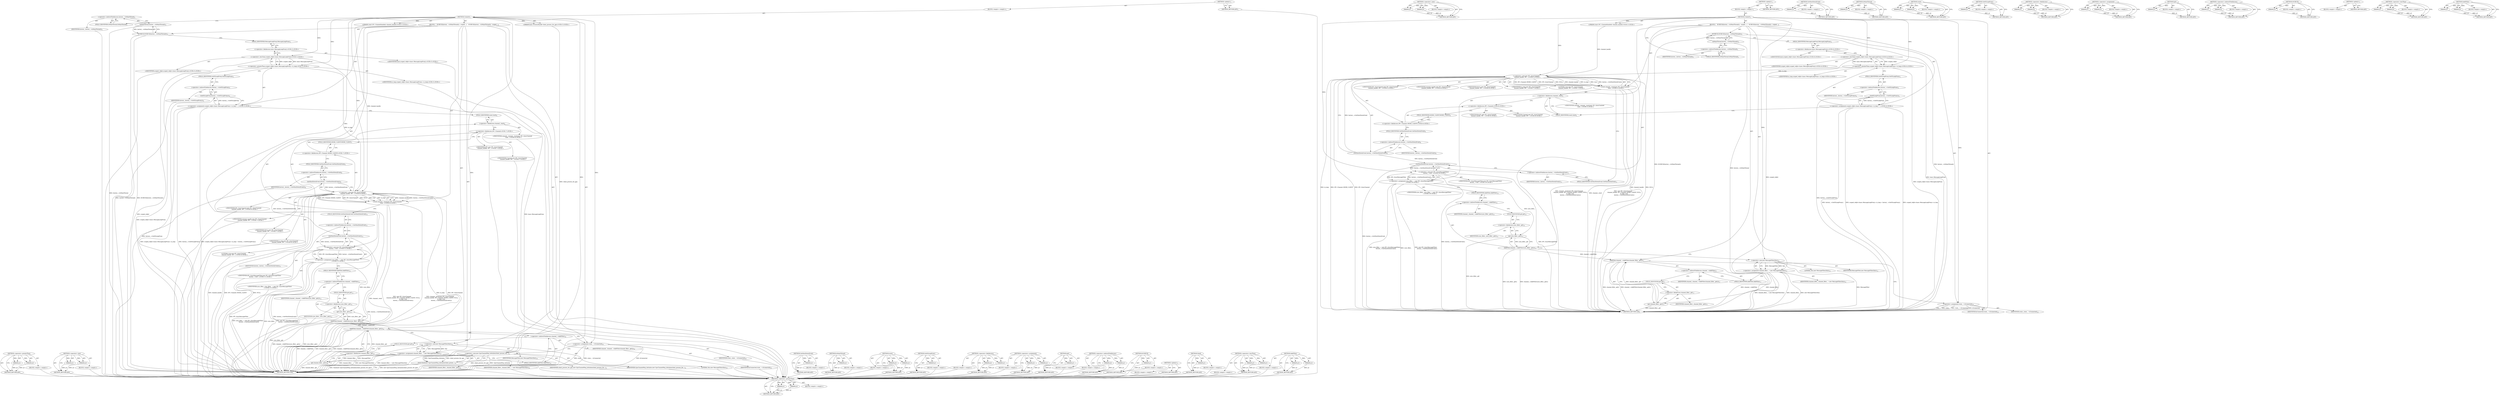 digraph "AddFilter" {
vulnerable_133 [label=<(METHOD,&lt;operator&gt;.greaterThan)>];
vulnerable_134 [label=<(PARAM,p1)>];
vulnerable_135 [label=<(PARAM,p2)>];
vulnerable_136 [label=<(BLOCK,&lt;empty&gt;,&lt;empty&gt;)>];
vulnerable_137 [label=<(METHOD_RETURN,ANY)>];
vulnerable_157 [label=<(METHOD,&lt;operator&gt;.new)>];
vulnerable_158 [label=<(PARAM,p1)>];
vulnerable_159 [label=<(PARAM,p2)>];
vulnerable_160 [label=<(BLOCK,&lt;empty&gt;,&lt;empty&gt;)>];
vulnerable_161 [label=<(METHOD_RETURN,ANY)>];
vulnerable_6 [label=<(METHOD,&lt;global&gt;)<SUB>1</SUB>>];
vulnerable_7 [label=<(BLOCK,&lt;empty&gt;,&lt;empty&gt;)<SUB>1</SUB>>];
vulnerable_8 [label=<(METHOD,Connect)<SUB>1</SUB>>];
vulnerable_9 [label="<(PARAM,const IPC::ChannelHandle&amp; channel_handle)<SUB>2</SUB>>"];
vulnerable_10 [label="<(PARAM,base::ProcessHandle client_process_for_gpu)<SUB>3</SUB>>"];
vulnerable_11 [label=<(BLOCK,{
   DCHECK(factory_-&gt;IsMainThread());
  scoped...,{
   DCHECK(factory_-&gt;IsMainThread());
  scoped...)<SUB>3</SUB>>];
vulnerable_12 [label=<(DCHECK,DCHECK(factory_-&gt;IsMainThread()))<SUB>4</SUB>>];
vulnerable_13 [label=<(IsMainThread,factory_-&gt;IsMainThread())<SUB>4</SUB>>];
vulnerable_14 [label=<(&lt;operator&gt;.indirectFieldAccess,factory_-&gt;IsMainThread)<SUB>4</SUB>>];
vulnerable_15 [label=<(IDENTIFIER,factory_,factory_-&gt;IsMainThread())<SUB>4</SUB>>];
vulnerable_16 [label=<(FIELD_IDENTIFIER,IsMainThread,IsMainThread)<SUB>4</SUB>>];
vulnerable_17 [label="<(&lt;operator&gt;.assignment,scoped_refptr&lt;base::MessageLoopProxy&gt; io_loop =...)<SUB>5</SUB>>"];
vulnerable_18 [label="<(&lt;operator&gt;.greaterThan,scoped_refptr&lt;base::MessageLoopProxy&gt; io_loop)<SUB>5</SUB>>"];
vulnerable_19 [label="<(&lt;operator&gt;.lessThan,scoped_refptr&lt;base::MessageLoopProxy)<SUB>5</SUB>>"];
vulnerable_20 [label="<(IDENTIFIER,scoped_refptr,scoped_refptr&lt;base::MessageLoopProxy)<SUB>5</SUB>>"];
vulnerable_21 [label="<(&lt;operator&gt;.fieldAccess,base::MessageLoopProxy)<SUB>5</SUB>>"];
vulnerable_22 [label="<(IDENTIFIER,base,scoped_refptr&lt;base::MessageLoopProxy)<SUB>5</SUB>>"];
vulnerable_23 [label=<(FIELD_IDENTIFIER,MessageLoopProxy,MessageLoopProxy)<SUB>5</SUB>>];
vulnerable_24 [label="<(IDENTIFIER,io_loop,scoped_refptr&lt;base::MessageLoopProxy&gt; io_loop)<SUB>5</SUB>>"];
vulnerable_25 [label=<(GetIOLoopProxy,factory_-&gt;GetIOLoopProxy())<SUB>5</SUB>>];
vulnerable_26 [label=<(&lt;operator&gt;.indirectFieldAccess,factory_-&gt;GetIOLoopProxy)<SUB>5</SUB>>];
vulnerable_27 [label=<(IDENTIFIER,factory_,factory_-&gt;GetIOLoopProxy())<SUB>5</SUB>>];
vulnerable_28 [label=<(FIELD_IDENTIFIER,GetIOLoopProxy,GetIOLoopProxy)<SUB>5</SUB>>];
vulnerable_29 [label="<(reset,channel_.reset(new IPC::SyncChannel(
      chan...)<SUB>6</SUB>>"];
vulnerable_30 [label=<(&lt;operator&gt;.fieldAccess,channel_.reset)<SUB>6</SUB>>];
vulnerable_31 [label="<(IDENTIFIER,channel_,channel_.reset(new IPC::SyncChannel(
      chan...)<SUB>6</SUB>>"];
vulnerable_32 [label=<(FIELD_IDENTIFIER,reset,reset)<SUB>6</SUB>>];
vulnerable_33 [label="<(&lt;operator&gt;.new,new IPC::SyncChannel(
      channel_handle, IPC...)<SUB>6</SUB>>"];
vulnerable_34 [label="<(IDENTIFIER,IPC::SyncChannel,new IPC::SyncChannel(
      channel_handle, IPC...)<SUB>6</SUB>>"];
vulnerable_35 [label="<(IDENTIFIER,channel_handle,new IPC::SyncChannel(
      channel_handle, IPC...)<SUB>7</SUB>>"];
vulnerable_36 [label="<(&lt;operator&gt;.fieldAccess,IPC::Channel::MODE_CLIENT)<SUB>7</SUB>>"];
vulnerable_37 [label="<(&lt;operator&gt;.fieldAccess,IPC::Channel)<SUB>7</SUB>>"];
vulnerable_38 [label="<(IDENTIFIER,IPC,new IPC::SyncChannel(
      channel_handle, IPC...)<SUB>7</SUB>>"];
vulnerable_39 [label="<(IDENTIFIER,Channel,new IPC::SyncChannel(
      channel_handle, IPC...)<SUB>7</SUB>>"];
vulnerable_40 [label=<(FIELD_IDENTIFIER,MODE_CLIENT,MODE_CLIENT)<SUB>7</SUB>>];
vulnerable_41 [label="<(IDENTIFIER,NULL,new IPC::SyncChannel(
      channel_handle, IPC...)<SUB>7</SUB>>"];
vulnerable_42 [label="<(IDENTIFIER,io_loop,new IPC::SyncChannel(
      channel_handle, IPC...)<SUB>8</SUB>>"];
vulnerable_43 [label="<(LITERAL,true,new IPC::SyncChannel(
      channel_handle, IPC...)<SUB>8</SUB>>"];
vulnerable_44 [label=<(GetShutDownEvent,factory_-&gt;GetShutDownEvent())<SUB>9</SUB>>];
vulnerable_45 [label=<(&lt;operator&gt;.indirectFieldAccess,factory_-&gt;GetShutDownEvent)<SUB>9</SUB>>];
vulnerable_46 [label=<(IDENTIFIER,factory_,factory_-&gt;GetShutDownEvent())<SUB>9</SUB>>];
vulnerable_47 [label=<(FIELD_IDENTIFIER,GetShutDownEvent,GetShutDownEvent)<SUB>9</SUB>>];
vulnerable_48 [label="<(&lt;operator&gt;.assignment,sync_filter_ = new IPC::SyncMessageFilter(
    ...)<SUB>11</SUB>>"];
vulnerable_49 [label="<(IDENTIFIER,sync_filter_,sync_filter_ = new IPC::SyncMessageFilter(
    ...)<SUB>11</SUB>>"];
vulnerable_50 [label="<(&lt;operator&gt;.new,new IPC::SyncMessageFilter(
      factory_-&gt;Get...)<SUB>11</SUB>>"];
vulnerable_51 [label="<(IDENTIFIER,IPC::SyncMessageFilter,new IPC::SyncMessageFilter(
      factory_-&gt;Get...)<SUB>11</SUB>>"];
vulnerable_52 [label=<(GetShutDownEvent,factory_-&gt;GetShutDownEvent())<SUB>12</SUB>>];
vulnerable_53 [label=<(&lt;operator&gt;.indirectFieldAccess,factory_-&gt;GetShutDownEvent)<SUB>12</SUB>>];
vulnerable_54 [label=<(IDENTIFIER,factory_,factory_-&gt;GetShutDownEvent())<SUB>12</SUB>>];
vulnerable_55 [label=<(FIELD_IDENTIFIER,GetShutDownEvent,GetShutDownEvent)<SUB>12</SUB>>];
vulnerable_56 [label=<(AddFilter,channel_-&gt;AddFilter(sync_filter_.get()))<SUB>14</SUB>>];
vulnerable_57 [label=<(&lt;operator&gt;.indirectFieldAccess,channel_-&gt;AddFilter)<SUB>14</SUB>>];
vulnerable_58 [label=<(IDENTIFIER,channel_,channel_-&gt;AddFilter(sync_filter_.get()))<SUB>14</SUB>>];
vulnerable_59 [label=<(FIELD_IDENTIFIER,AddFilter,AddFilter)<SUB>14</SUB>>];
vulnerable_60 [label=<(get,sync_filter_.get())<SUB>14</SUB>>];
vulnerable_61 [label=<(&lt;operator&gt;.fieldAccess,sync_filter_.get)<SUB>14</SUB>>];
vulnerable_62 [label=<(IDENTIFIER,sync_filter_,sync_filter_.get())<SUB>14</SUB>>];
vulnerable_63 [label=<(FIELD_IDENTIFIER,get,get)<SUB>14</SUB>>];
vulnerable_64 [label=<(&lt;operator&gt;.assignment,channel_filter_ = new MessageFilter(this))<SUB>16</SUB>>];
vulnerable_65 [label=<(IDENTIFIER,channel_filter_,channel_filter_ = new MessageFilter(this))<SUB>16</SUB>>];
vulnerable_66 [label=<(&lt;operator&gt;.new,new MessageFilter(this))<SUB>16</SUB>>];
vulnerable_67 [label=<(IDENTIFIER,MessageFilter,new MessageFilter(this))<SUB>16</SUB>>];
vulnerable_68 [label=<(LITERAL,this,new MessageFilter(this))<SUB>16</SUB>>];
vulnerable_69 [label=<(AddFilter,channel_-&gt;AddFilter(channel_filter_.get()))<SUB>18</SUB>>];
vulnerable_70 [label=<(&lt;operator&gt;.indirectFieldAccess,channel_-&gt;AddFilter)<SUB>18</SUB>>];
vulnerable_71 [label=<(IDENTIFIER,channel_,channel_-&gt;AddFilter(channel_filter_.get()))<SUB>18</SUB>>];
vulnerable_72 [label=<(FIELD_IDENTIFIER,AddFilter,AddFilter)<SUB>18</SUB>>];
vulnerable_73 [label=<(get,channel_filter_.get())<SUB>18</SUB>>];
vulnerable_74 [label=<(&lt;operator&gt;.fieldAccess,channel_filter_.get)<SUB>18</SUB>>];
vulnerable_75 [label=<(IDENTIFIER,channel_filter_,channel_filter_.get())<SUB>18</SUB>>];
vulnerable_76 [label=<(FIELD_IDENTIFIER,get,get)<SUB>18</SUB>>];
vulnerable_77 [label=<(&lt;operator&gt;.assignment,state_ = kConnected)<SUB>20</SUB>>];
vulnerable_78 [label=<(IDENTIFIER,state_,state_ = kConnected)<SUB>20</SUB>>];
vulnerable_79 [label=<(IDENTIFIER,kConnected,state_ = kConnected)<SUB>20</SUB>>];
vulnerable_80 [label=<(Send,Send(new GpuChannelMsg_Initialize(client_proces...)<SUB>21</SUB>>];
vulnerable_81 [label=<(&lt;operator&gt;.new,new GpuChannelMsg_Initialize(client_process_for...)<SUB>21</SUB>>];
vulnerable_82 [label=<(IDENTIFIER,GpuChannelMsg_Initialize,new GpuChannelMsg_Initialize(client_process_for...)<SUB>21</SUB>>];
vulnerable_83 [label=<(IDENTIFIER,client_process_for_gpu,new GpuChannelMsg_Initialize(client_process_for...)<SUB>21</SUB>>];
vulnerable_84 [label=<(METHOD_RETURN,void)<SUB>1</SUB>>];
vulnerable_86 [label=<(METHOD_RETURN,ANY)<SUB>1</SUB>>];
vulnerable_162 [label=<(METHOD,GetShutDownEvent)>];
vulnerable_163 [label=<(PARAM,p1)>];
vulnerable_164 [label=<(BLOCK,&lt;empty&gt;,&lt;empty&gt;)>];
vulnerable_165 [label=<(METHOD_RETURN,ANY)>];
vulnerable_119 [label=<(METHOD,IsMainThread)>];
vulnerable_120 [label=<(PARAM,p1)>];
vulnerable_121 [label=<(BLOCK,&lt;empty&gt;,&lt;empty&gt;)>];
vulnerable_122 [label=<(METHOD_RETURN,ANY)>];
vulnerable_152 [label=<(METHOD,reset)>];
vulnerable_153 [label=<(PARAM,p1)>];
vulnerable_154 [label=<(PARAM,p2)>];
vulnerable_155 [label=<(BLOCK,&lt;empty&gt;,&lt;empty&gt;)>];
vulnerable_156 [label=<(METHOD_RETURN,ANY)>];
vulnerable_148 [label=<(METHOD,GetIOLoopProxy)>];
vulnerable_149 [label=<(PARAM,p1)>];
vulnerable_150 [label=<(BLOCK,&lt;empty&gt;,&lt;empty&gt;)>];
vulnerable_151 [label=<(METHOD_RETURN,ANY)>];
vulnerable_143 [label=<(METHOD,&lt;operator&gt;.fieldAccess)>];
vulnerable_144 [label=<(PARAM,p1)>];
vulnerable_145 [label=<(PARAM,p2)>];
vulnerable_146 [label=<(BLOCK,&lt;empty&gt;,&lt;empty&gt;)>];
vulnerable_147 [label=<(METHOD_RETURN,ANY)>];
vulnerable_128 [label=<(METHOD,&lt;operator&gt;.assignment)>];
vulnerable_129 [label=<(PARAM,p1)>];
vulnerable_130 [label=<(PARAM,p2)>];
vulnerable_131 [label=<(BLOCK,&lt;empty&gt;,&lt;empty&gt;)>];
vulnerable_132 [label=<(METHOD_RETURN,ANY)>];
vulnerable_171 [label=<(METHOD,get)>];
vulnerable_172 [label=<(PARAM,p1)>];
vulnerable_173 [label=<(BLOCK,&lt;empty&gt;,&lt;empty&gt;)>];
vulnerable_174 [label=<(METHOD_RETURN,ANY)>];
vulnerable_123 [label=<(METHOD,&lt;operator&gt;.indirectFieldAccess)>];
vulnerable_124 [label=<(PARAM,p1)>];
vulnerable_125 [label=<(PARAM,p2)>];
vulnerable_126 [label=<(BLOCK,&lt;empty&gt;,&lt;empty&gt;)>];
vulnerable_127 [label=<(METHOD_RETURN,ANY)>];
vulnerable_115 [label=<(METHOD,DCHECK)>];
vulnerable_116 [label=<(PARAM,p1)>];
vulnerable_117 [label=<(BLOCK,&lt;empty&gt;,&lt;empty&gt;)>];
vulnerable_118 [label=<(METHOD_RETURN,ANY)>];
vulnerable_109 [label=<(METHOD,&lt;global&gt;)<SUB>1</SUB>>];
vulnerable_110 [label=<(BLOCK,&lt;empty&gt;,&lt;empty&gt;)>];
vulnerable_111 [label=<(METHOD_RETURN,ANY)>];
vulnerable_175 [label=<(METHOD,Send)>];
vulnerable_176 [label=<(PARAM,p1)>];
vulnerable_177 [label=<(BLOCK,&lt;empty&gt;,&lt;empty&gt;)>];
vulnerable_178 [label=<(METHOD_RETURN,ANY)>];
vulnerable_138 [label=<(METHOD,&lt;operator&gt;.lessThan)>];
vulnerable_139 [label=<(PARAM,p1)>];
vulnerable_140 [label=<(PARAM,p2)>];
vulnerable_141 [label=<(BLOCK,&lt;empty&gt;,&lt;empty&gt;)>];
vulnerable_142 [label=<(METHOD_RETURN,ANY)>];
vulnerable_166 [label=<(METHOD,AddFilter)>];
vulnerable_167 [label=<(PARAM,p1)>];
vulnerable_168 [label=<(PARAM,p2)>];
vulnerable_169 [label=<(BLOCK,&lt;empty&gt;,&lt;empty&gt;)>];
vulnerable_170 [label=<(METHOD_RETURN,ANY)>];
fixed_124 [label=<(METHOD,&lt;operator&gt;.greaterThan)>];
fixed_125 [label=<(PARAM,p1)>];
fixed_126 [label=<(PARAM,p2)>];
fixed_127 [label=<(BLOCK,&lt;empty&gt;,&lt;empty&gt;)>];
fixed_128 [label=<(METHOD_RETURN,ANY)>];
fixed_148 [label=<(METHOD,&lt;operator&gt;.new)>];
fixed_149 [label=<(PARAM,p1)>];
fixed_150 [label=<(PARAM,p2)>];
fixed_151 [label=<(BLOCK,&lt;empty&gt;,&lt;empty&gt;)>];
fixed_152 [label=<(METHOD_RETURN,ANY)>];
fixed_6 [label=<(METHOD,&lt;global&gt;)<SUB>1</SUB>>];
fixed_7 [label=<(BLOCK,&lt;empty&gt;,&lt;empty&gt;)<SUB>1</SUB>>];
fixed_8 [label=<(METHOD,Connect)<SUB>1</SUB>>];
fixed_9 [label="<(PARAM,const IPC::ChannelHandle&amp; channel_handle)<SUB>2</SUB>>"];
fixed_10 [label=<(BLOCK,{
   DCHECK(factory_-&gt;IsMainThread());
  scoped...,{
   DCHECK(factory_-&gt;IsMainThread());
  scoped...)<SUB>2</SUB>>];
fixed_11 [label=<(DCHECK,DCHECK(factory_-&gt;IsMainThread()))<SUB>3</SUB>>];
fixed_12 [label=<(IsMainThread,factory_-&gt;IsMainThread())<SUB>3</SUB>>];
fixed_13 [label=<(&lt;operator&gt;.indirectFieldAccess,factory_-&gt;IsMainThread)<SUB>3</SUB>>];
fixed_14 [label=<(IDENTIFIER,factory_,factory_-&gt;IsMainThread())<SUB>3</SUB>>];
fixed_15 [label=<(FIELD_IDENTIFIER,IsMainThread,IsMainThread)<SUB>3</SUB>>];
fixed_16 [label="<(&lt;operator&gt;.assignment,scoped_refptr&lt;base::MessageLoopProxy&gt; io_loop =...)<SUB>4</SUB>>"];
fixed_17 [label="<(&lt;operator&gt;.greaterThan,scoped_refptr&lt;base::MessageLoopProxy&gt; io_loop)<SUB>4</SUB>>"];
fixed_18 [label="<(&lt;operator&gt;.lessThan,scoped_refptr&lt;base::MessageLoopProxy)<SUB>4</SUB>>"];
fixed_19 [label="<(IDENTIFIER,scoped_refptr,scoped_refptr&lt;base::MessageLoopProxy)<SUB>4</SUB>>"];
fixed_20 [label="<(&lt;operator&gt;.fieldAccess,base::MessageLoopProxy)<SUB>4</SUB>>"];
fixed_21 [label="<(IDENTIFIER,base,scoped_refptr&lt;base::MessageLoopProxy)<SUB>4</SUB>>"];
fixed_22 [label=<(FIELD_IDENTIFIER,MessageLoopProxy,MessageLoopProxy)<SUB>4</SUB>>];
fixed_23 [label="<(IDENTIFIER,io_loop,scoped_refptr&lt;base::MessageLoopProxy&gt; io_loop)<SUB>4</SUB>>"];
fixed_24 [label=<(GetIOLoopProxy,factory_-&gt;GetIOLoopProxy())<SUB>4</SUB>>];
fixed_25 [label=<(&lt;operator&gt;.indirectFieldAccess,factory_-&gt;GetIOLoopProxy)<SUB>4</SUB>>];
fixed_26 [label=<(IDENTIFIER,factory_,factory_-&gt;GetIOLoopProxy())<SUB>4</SUB>>];
fixed_27 [label=<(FIELD_IDENTIFIER,GetIOLoopProxy,GetIOLoopProxy)<SUB>4</SUB>>];
fixed_28 [label="<(reset,channel_.reset(new IPC::SyncChannel(
      chan...)<SUB>5</SUB>>"];
fixed_29 [label=<(&lt;operator&gt;.fieldAccess,channel_.reset)<SUB>5</SUB>>];
fixed_30 [label="<(IDENTIFIER,channel_,channel_.reset(new IPC::SyncChannel(
      chan...)<SUB>5</SUB>>"];
fixed_31 [label=<(FIELD_IDENTIFIER,reset,reset)<SUB>5</SUB>>];
fixed_32 [label="<(&lt;operator&gt;.new,new IPC::SyncChannel(
      channel_handle, IPC...)<SUB>5</SUB>>"];
fixed_33 [label="<(IDENTIFIER,IPC::SyncChannel,new IPC::SyncChannel(
      channel_handle, IPC...)<SUB>5</SUB>>"];
fixed_34 [label="<(IDENTIFIER,channel_handle,new IPC::SyncChannel(
      channel_handle, IPC...)<SUB>6</SUB>>"];
fixed_35 [label="<(&lt;operator&gt;.fieldAccess,IPC::Channel::MODE_CLIENT)<SUB>6</SUB>>"];
fixed_36 [label="<(&lt;operator&gt;.fieldAccess,IPC::Channel)<SUB>6</SUB>>"];
fixed_37 [label="<(IDENTIFIER,IPC,new IPC::SyncChannel(
      channel_handle, IPC...)<SUB>6</SUB>>"];
fixed_38 [label="<(IDENTIFIER,Channel,new IPC::SyncChannel(
      channel_handle, IPC...)<SUB>6</SUB>>"];
fixed_39 [label=<(FIELD_IDENTIFIER,MODE_CLIENT,MODE_CLIENT)<SUB>6</SUB>>];
fixed_40 [label="<(IDENTIFIER,NULL,new IPC::SyncChannel(
      channel_handle, IPC...)<SUB>6</SUB>>"];
fixed_41 [label="<(IDENTIFIER,io_loop,new IPC::SyncChannel(
      channel_handle, IPC...)<SUB>7</SUB>>"];
fixed_42 [label="<(LITERAL,true,new IPC::SyncChannel(
      channel_handle, IPC...)<SUB>7</SUB>>"];
fixed_43 [label=<(GetShutDownEvent,factory_-&gt;GetShutDownEvent())<SUB>8</SUB>>];
fixed_44 [label=<(&lt;operator&gt;.indirectFieldAccess,factory_-&gt;GetShutDownEvent)<SUB>8</SUB>>];
fixed_45 [label=<(IDENTIFIER,factory_,factory_-&gt;GetShutDownEvent())<SUB>8</SUB>>];
fixed_46 [label=<(FIELD_IDENTIFIER,GetShutDownEvent,GetShutDownEvent)<SUB>8</SUB>>];
fixed_47 [label="<(&lt;operator&gt;.assignment,sync_filter_ = new IPC::SyncMessageFilter(
    ...)<SUB>10</SUB>>"];
fixed_48 [label="<(IDENTIFIER,sync_filter_,sync_filter_ = new IPC::SyncMessageFilter(
    ...)<SUB>10</SUB>>"];
fixed_49 [label="<(&lt;operator&gt;.new,new IPC::SyncMessageFilter(
      factory_-&gt;Get...)<SUB>10</SUB>>"];
fixed_50 [label="<(IDENTIFIER,IPC::SyncMessageFilter,new IPC::SyncMessageFilter(
      factory_-&gt;Get...)<SUB>10</SUB>>"];
fixed_51 [label=<(GetShutDownEvent,factory_-&gt;GetShutDownEvent())<SUB>11</SUB>>];
fixed_52 [label=<(&lt;operator&gt;.indirectFieldAccess,factory_-&gt;GetShutDownEvent)<SUB>11</SUB>>];
fixed_53 [label=<(IDENTIFIER,factory_,factory_-&gt;GetShutDownEvent())<SUB>11</SUB>>];
fixed_54 [label=<(FIELD_IDENTIFIER,GetShutDownEvent,GetShutDownEvent)<SUB>11</SUB>>];
fixed_55 [label=<(AddFilter,channel_-&gt;AddFilter(sync_filter_.get()))<SUB>13</SUB>>];
fixed_56 [label=<(&lt;operator&gt;.indirectFieldAccess,channel_-&gt;AddFilter)<SUB>13</SUB>>];
fixed_57 [label=<(IDENTIFIER,channel_,channel_-&gt;AddFilter(sync_filter_.get()))<SUB>13</SUB>>];
fixed_58 [label=<(FIELD_IDENTIFIER,AddFilter,AddFilter)<SUB>13</SUB>>];
fixed_59 [label=<(get,sync_filter_.get())<SUB>13</SUB>>];
fixed_60 [label=<(&lt;operator&gt;.fieldAccess,sync_filter_.get)<SUB>13</SUB>>];
fixed_61 [label=<(IDENTIFIER,sync_filter_,sync_filter_.get())<SUB>13</SUB>>];
fixed_62 [label=<(FIELD_IDENTIFIER,get,get)<SUB>13</SUB>>];
fixed_63 [label=<(&lt;operator&gt;.assignment,channel_filter_ = new MessageFilter(this))<SUB>15</SUB>>];
fixed_64 [label=<(IDENTIFIER,channel_filter_,channel_filter_ = new MessageFilter(this))<SUB>15</SUB>>];
fixed_65 [label=<(&lt;operator&gt;.new,new MessageFilter(this))<SUB>15</SUB>>];
fixed_66 [label=<(IDENTIFIER,MessageFilter,new MessageFilter(this))<SUB>15</SUB>>];
fixed_67 [label=<(LITERAL,this,new MessageFilter(this))<SUB>15</SUB>>];
fixed_68 [label=<(AddFilter,channel_-&gt;AddFilter(channel_filter_.get()))<SUB>17</SUB>>];
fixed_69 [label=<(&lt;operator&gt;.indirectFieldAccess,channel_-&gt;AddFilter)<SUB>17</SUB>>];
fixed_70 [label=<(IDENTIFIER,channel_,channel_-&gt;AddFilter(channel_filter_.get()))<SUB>17</SUB>>];
fixed_71 [label=<(FIELD_IDENTIFIER,AddFilter,AddFilter)<SUB>17</SUB>>];
fixed_72 [label=<(get,channel_filter_.get())<SUB>17</SUB>>];
fixed_73 [label=<(&lt;operator&gt;.fieldAccess,channel_filter_.get)<SUB>17</SUB>>];
fixed_74 [label=<(IDENTIFIER,channel_filter_,channel_filter_.get())<SUB>17</SUB>>];
fixed_75 [label=<(FIELD_IDENTIFIER,get,get)<SUB>17</SUB>>];
fixed_76 [label=<(&lt;operator&gt;.assignment,state_ = kConnected)<SUB>19</SUB>>];
fixed_77 [label=<(IDENTIFIER,state_,state_ = kConnected)<SUB>19</SUB>>];
fixed_78 [label=<(IDENTIFIER,kConnected,state_ = kConnected)<SUB>19</SUB>>];
fixed_79 [label=<(METHOD_RETURN,void)<SUB>1</SUB>>];
fixed_81 [label=<(METHOD_RETURN,ANY)<SUB>1</SUB>>];
fixed_153 [label=<(METHOD,GetShutDownEvent)>];
fixed_154 [label=<(PARAM,p1)>];
fixed_155 [label=<(BLOCK,&lt;empty&gt;,&lt;empty&gt;)>];
fixed_156 [label=<(METHOD_RETURN,ANY)>];
fixed_110 [label=<(METHOD,IsMainThread)>];
fixed_111 [label=<(PARAM,p1)>];
fixed_112 [label=<(BLOCK,&lt;empty&gt;,&lt;empty&gt;)>];
fixed_113 [label=<(METHOD_RETURN,ANY)>];
fixed_143 [label=<(METHOD,reset)>];
fixed_144 [label=<(PARAM,p1)>];
fixed_145 [label=<(PARAM,p2)>];
fixed_146 [label=<(BLOCK,&lt;empty&gt;,&lt;empty&gt;)>];
fixed_147 [label=<(METHOD_RETURN,ANY)>];
fixed_139 [label=<(METHOD,GetIOLoopProxy)>];
fixed_140 [label=<(PARAM,p1)>];
fixed_141 [label=<(BLOCK,&lt;empty&gt;,&lt;empty&gt;)>];
fixed_142 [label=<(METHOD_RETURN,ANY)>];
fixed_134 [label=<(METHOD,&lt;operator&gt;.fieldAccess)>];
fixed_135 [label=<(PARAM,p1)>];
fixed_136 [label=<(PARAM,p2)>];
fixed_137 [label=<(BLOCK,&lt;empty&gt;,&lt;empty&gt;)>];
fixed_138 [label=<(METHOD_RETURN,ANY)>];
fixed_119 [label=<(METHOD,&lt;operator&gt;.assignment)>];
fixed_120 [label=<(PARAM,p1)>];
fixed_121 [label=<(PARAM,p2)>];
fixed_122 [label=<(BLOCK,&lt;empty&gt;,&lt;empty&gt;)>];
fixed_123 [label=<(METHOD_RETURN,ANY)>];
fixed_162 [label=<(METHOD,get)>];
fixed_163 [label=<(PARAM,p1)>];
fixed_164 [label=<(BLOCK,&lt;empty&gt;,&lt;empty&gt;)>];
fixed_165 [label=<(METHOD_RETURN,ANY)>];
fixed_114 [label=<(METHOD,&lt;operator&gt;.indirectFieldAccess)>];
fixed_115 [label=<(PARAM,p1)>];
fixed_116 [label=<(PARAM,p2)>];
fixed_117 [label=<(BLOCK,&lt;empty&gt;,&lt;empty&gt;)>];
fixed_118 [label=<(METHOD_RETURN,ANY)>];
fixed_106 [label=<(METHOD,DCHECK)>];
fixed_107 [label=<(PARAM,p1)>];
fixed_108 [label=<(BLOCK,&lt;empty&gt;,&lt;empty&gt;)>];
fixed_109 [label=<(METHOD_RETURN,ANY)>];
fixed_100 [label=<(METHOD,&lt;global&gt;)<SUB>1</SUB>>];
fixed_101 [label=<(BLOCK,&lt;empty&gt;,&lt;empty&gt;)>];
fixed_102 [label=<(METHOD_RETURN,ANY)>];
fixed_129 [label=<(METHOD,&lt;operator&gt;.lessThan)>];
fixed_130 [label=<(PARAM,p1)>];
fixed_131 [label=<(PARAM,p2)>];
fixed_132 [label=<(BLOCK,&lt;empty&gt;,&lt;empty&gt;)>];
fixed_133 [label=<(METHOD_RETURN,ANY)>];
fixed_157 [label=<(METHOD,AddFilter)>];
fixed_158 [label=<(PARAM,p1)>];
fixed_159 [label=<(PARAM,p2)>];
fixed_160 [label=<(BLOCK,&lt;empty&gt;,&lt;empty&gt;)>];
fixed_161 [label=<(METHOD_RETURN,ANY)>];
vulnerable_133 -> vulnerable_134  [key=0, label="AST: "];
vulnerable_133 -> vulnerable_134  [key=1, label="DDG: "];
vulnerable_133 -> vulnerable_136  [key=0, label="AST: "];
vulnerable_133 -> vulnerable_135  [key=0, label="AST: "];
vulnerable_133 -> vulnerable_135  [key=1, label="DDG: "];
vulnerable_133 -> vulnerable_137  [key=0, label="AST: "];
vulnerable_133 -> vulnerable_137  [key=1, label="CFG: "];
vulnerable_134 -> vulnerable_137  [key=0, label="DDG: p1"];
vulnerable_135 -> vulnerable_137  [key=0, label="DDG: p2"];
vulnerable_136 -> fixed_124  [key=0];
vulnerable_137 -> fixed_124  [key=0];
vulnerable_157 -> vulnerable_158  [key=0, label="AST: "];
vulnerable_157 -> vulnerable_158  [key=1, label="DDG: "];
vulnerable_157 -> vulnerable_160  [key=0, label="AST: "];
vulnerable_157 -> vulnerable_159  [key=0, label="AST: "];
vulnerable_157 -> vulnerable_159  [key=1, label="DDG: "];
vulnerable_157 -> vulnerable_161  [key=0, label="AST: "];
vulnerable_157 -> vulnerable_161  [key=1, label="CFG: "];
vulnerable_158 -> vulnerable_161  [key=0, label="DDG: p1"];
vulnerable_159 -> vulnerable_161  [key=0, label="DDG: p2"];
vulnerable_160 -> fixed_124  [key=0];
vulnerable_161 -> fixed_124  [key=0];
vulnerable_6 -> vulnerable_7  [key=0, label="AST: "];
vulnerable_6 -> vulnerable_86  [key=0, label="AST: "];
vulnerable_6 -> vulnerable_86  [key=1, label="CFG: "];
vulnerable_7 -> vulnerable_8  [key=0, label="AST: "];
vulnerable_8 -> vulnerable_9  [key=0, label="AST: "];
vulnerable_8 -> vulnerable_9  [key=1, label="DDG: "];
vulnerable_8 -> vulnerable_10  [key=0, label="AST: "];
vulnerable_8 -> vulnerable_10  [key=1, label="DDG: "];
vulnerable_8 -> vulnerable_11  [key=0, label="AST: "];
vulnerable_8 -> vulnerable_84  [key=0, label="AST: "];
vulnerable_8 -> vulnerable_16  [key=0, label="CFG: "];
vulnerable_8 -> vulnerable_77  [key=0, label="DDG: "];
vulnerable_8 -> vulnerable_18  [key=0, label="DDG: "];
vulnerable_8 -> vulnerable_33  [key=0, label="DDG: "];
vulnerable_8 -> vulnerable_50  [key=0, label="DDG: "];
vulnerable_8 -> vulnerable_66  [key=0, label="DDG: "];
vulnerable_8 -> vulnerable_81  [key=0, label="DDG: "];
vulnerable_8 -> vulnerable_19  [key=0, label="DDG: "];
vulnerable_9 -> vulnerable_33  [key=0, label="DDG: channel_handle"];
vulnerable_10 -> vulnerable_81  [key=0, label="DDG: client_process_for_gpu"];
vulnerable_11 -> vulnerable_12  [key=0, label="AST: "];
vulnerable_11 -> vulnerable_17  [key=0, label="AST: "];
vulnerable_11 -> vulnerable_29  [key=0, label="AST: "];
vulnerable_11 -> vulnerable_48  [key=0, label="AST: "];
vulnerable_11 -> vulnerable_56  [key=0, label="AST: "];
vulnerable_11 -> vulnerable_64  [key=0, label="AST: "];
vulnerable_11 -> vulnerable_69  [key=0, label="AST: "];
vulnerable_11 -> vulnerable_77  [key=0, label="AST: "];
vulnerable_11 -> vulnerable_80  [key=0, label="AST: "];
vulnerable_12 -> vulnerable_13  [key=0, label="AST: "];
vulnerable_12 -> vulnerable_23  [key=0, label="CFG: "];
vulnerable_12 -> vulnerable_84  [key=0, label="DDG: factory_-&gt;IsMainThread()"];
vulnerable_12 -> vulnerable_84  [key=1, label="DDG: DCHECK(factory_-&gt;IsMainThread())"];
vulnerable_13 -> vulnerable_14  [key=0, label="AST: "];
vulnerable_13 -> vulnerable_12  [key=0, label="CFG: "];
vulnerable_13 -> vulnerable_12  [key=1, label="DDG: factory_-&gt;IsMainThread"];
vulnerable_13 -> vulnerable_84  [key=0, label="DDG: factory_-&gt;IsMainThread"];
vulnerable_14 -> vulnerable_15  [key=0, label="AST: "];
vulnerable_14 -> vulnerable_16  [key=0, label="AST: "];
vulnerable_14 -> vulnerable_13  [key=0, label="CFG: "];
vulnerable_15 -> fixed_124  [key=0];
vulnerable_16 -> vulnerable_14  [key=0, label="CFG: "];
vulnerable_17 -> vulnerable_18  [key=0, label="AST: "];
vulnerable_17 -> vulnerable_25  [key=0, label="AST: "];
vulnerable_17 -> vulnerable_32  [key=0, label="CFG: "];
vulnerable_17 -> vulnerable_84  [key=0, label="DDG: scoped_refptr&lt;base::MessageLoopProxy&gt; io_loop"];
vulnerable_17 -> vulnerable_84  [key=1, label="DDG: factory_-&gt;GetIOLoopProxy()"];
vulnerable_17 -> vulnerable_84  [key=2, label="DDG: scoped_refptr&lt;base::MessageLoopProxy&gt; io_loop = factory_-&gt;GetIOLoopProxy()"];
vulnerable_18 -> vulnerable_19  [key=0, label="AST: "];
vulnerable_18 -> vulnerable_24  [key=0, label="AST: "];
vulnerable_18 -> vulnerable_28  [key=0, label="CFG: "];
vulnerable_18 -> vulnerable_84  [key=0, label="DDG: scoped_refptr&lt;base::MessageLoopProxy"];
vulnerable_18 -> vulnerable_33  [key=0, label="DDG: io_loop"];
vulnerable_19 -> vulnerable_20  [key=0, label="AST: "];
vulnerable_19 -> vulnerable_21  [key=0, label="AST: "];
vulnerable_19 -> vulnerable_18  [key=0, label="CFG: "];
vulnerable_19 -> vulnerable_18  [key=1, label="DDG: scoped_refptr"];
vulnerable_19 -> vulnerable_18  [key=2, label="DDG: base::MessageLoopProxy"];
vulnerable_19 -> vulnerable_84  [key=0, label="DDG: base::MessageLoopProxy"];
vulnerable_19 -> vulnerable_84  [key=1, label="DDG: scoped_refptr"];
vulnerable_20 -> fixed_124  [key=0];
vulnerable_21 -> vulnerable_22  [key=0, label="AST: "];
vulnerable_21 -> vulnerable_23  [key=0, label="AST: "];
vulnerable_21 -> vulnerable_19  [key=0, label="CFG: "];
vulnerable_22 -> fixed_124  [key=0];
vulnerable_23 -> vulnerable_21  [key=0, label="CFG: "];
vulnerable_24 -> fixed_124  [key=0];
vulnerable_25 -> vulnerable_26  [key=0, label="AST: "];
vulnerable_25 -> vulnerable_17  [key=0, label="CFG: "];
vulnerable_25 -> vulnerable_17  [key=1, label="DDG: factory_-&gt;GetIOLoopProxy"];
vulnerable_25 -> vulnerable_84  [key=0, label="DDG: factory_-&gt;GetIOLoopProxy"];
vulnerable_26 -> vulnerable_27  [key=0, label="AST: "];
vulnerable_26 -> vulnerable_28  [key=0, label="AST: "];
vulnerable_26 -> vulnerable_25  [key=0, label="CFG: "];
vulnerable_27 -> fixed_124  [key=0];
vulnerable_28 -> vulnerable_26  [key=0, label="CFG: "];
vulnerable_29 -> vulnerable_30  [key=0, label="AST: "];
vulnerable_29 -> vulnerable_33  [key=0, label="AST: "];
vulnerable_29 -> vulnerable_55  [key=0, label="CFG: "];
vulnerable_29 -> vulnerable_84  [key=0, label="DDG: channel_.reset"];
vulnerable_29 -> vulnerable_84  [key=1, label="DDG: new IPC::SyncChannel(
      channel_handle, IPC::Channel::MODE_CLIENT, NULL,
      io_loop, true,
      factory_-&gt;GetShutDownEvent())"];
vulnerable_29 -> vulnerable_84  [key=2, label="DDG: channel_.reset(new IPC::SyncChannel(
      channel_handle, IPC::Channel::MODE_CLIENT, NULL,
      io_loop, true,
      factory_-&gt;GetShutDownEvent()))"];
vulnerable_30 -> vulnerable_31  [key=0, label="AST: "];
vulnerable_30 -> vulnerable_32  [key=0, label="AST: "];
vulnerable_30 -> vulnerable_37  [key=0, label="CFG: "];
vulnerable_31 -> fixed_124  [key=0];
vulnerable_32 -> vulnerable_30  [key=0, label="CFG: "];
vulnerable_33 -> vulnerable_34  [key=0, label="AST: "];
vulnerable_33 -> vulnerable_35  [key=0, label="AST: "];
vulnerable_33 -> vulnerable_36  [key=0, label="AST: "];
vulnerable_33 -> vulnerable_41  [key=0, label="AST: "];
vulnerable_33 -> vulnerable_42  [key=0, label="AST: "];
vulnerable_33 -> vulnerable_43  [key=0, label="AST: "];
vulnerable_33 -> vulnerable_44  [key=0, label="AST: "];
vulnerable_33 -> vulnerable_29  [key=0, label="CFG: "];
vulnerable_33 -> vulnerable_29  [key=1, label="DDG: channel_handle"];
vulnerable_33 -> vulnerable_29  [key=2, label="DDG: factory_-&gt;GetShutDownEvent()"];
vulnerable_33 -> vulnerable_29  [key=3, label="DDG: IPC::Channel::MODE_CLIENT"];
vulnerable_33 -> vulnerable_29  [key=4, label="DDG: IPC::SyncChannel"];
vulnerable_33 -> vulnerable_29  [key=5, label="DDG: NULL"];
vulnerable_33 -> vulnerable_29  [key=6, label="DDG: io_loop"];
vulnerable_33 -> vulnerable_29  [key=7, label="DDG: true"];
vulnerable_33 -> vulnerable_84  [key=0, label="DDG: channel_handle"];
vulnerable_33 -> vulnerable_84  [key=1, label="DDG: IPC::Channel::MODE_CLIENT"];
vulnerable_33 -> vulnerable_84  [key=2, label="DDG: NULL"];
vulnerable_33 -> vulnerable_84  [key=3, label="DDG: io_loop"];
vulnerable_33 -> vulnerable_84  [key=4, label="DDG: IPC::SyncChannel"];
vulnerable_34 -> fixed_124  [key=0];
vulnerable_35 -> fixed_124  [key=0];
vulnerable_36 -> vulnerable_37  [key=0, label="AST: "];
vulnerable_36 -> vulnerable_40  [key=0, label="AST: "];
vulnerable_36 -> vulnerable_47  [key=0, label="CFG: "];
vulnerable_37 -> vulnerable_38  [key=0, label="AST: "];
vulnerable_37 -> vulnerable_39  [key=0, label="AST: "];
vulnerable_37 -> vulnerable_40  [key=0, label="CFG: "];
vulnerable_38 -> fixed_124  [key=0];
vulnerable_39 -> fixed_124  [key=0];
vulnerable_40 -> vulnerable_36  [key=0, label="CFG: "];
vulnerable_41 -> fixed_124  [key=0];
vulnerable_42 -> fixed_124  [key=0];
vulnerable_43 -> fixed_124  [key=0];
vulnerable_44 -> vulnerable_45  [key=0, label="AST: "];
vulnerable_44 -> vulnerable_33  [key=0, label="CFG: "];
vulnerable_44 -> vulnerable_33  [key=1, label="DDG: factory_-&gt;GetShutDownEvent"];
vulnerable_44 -> vulnerable_52  [key=0, label="DDG: factory_-&gt;GetShutDownEvent"];
vulnerable_45 -> vulnerable_46  [key=0, label="AST: "];
vulnerable_45 -> vulnerable_47  [key=0, label="AST: "];
vulnerable_45 -> vulnerable_44  [key=0, label="CFG: "];
vulnerable_46 -> fixed_124  [key=0];
vulnerable_47 -> vulnerable_45  [key=0, label="CFG: "];
vulnerable_48 -> vulnerable_49  [key=0, label="AST: "];
vulnerable_48 -> vulnerable_50  [key=0, label="AST: "];
vulnerable_48 -> vulnerable_59  [key=0, label="CFG: "];
vulnerable_48 -> vulnerable_84  [key=0, label="DDG: sync_filter_"];
vulnerable_48 -> vulnerable_84  [key=1, label="DDG: new IPC::SyncMessageFilter(
      factory_-&gt;GetShutDownEvent())"];
vulnerable_48 -> vulnerable_84  [key=2, label="DDG: sync_filter_ = new IPC::SyncMessageFilter(
      factory_-&gt;GetShutDownEvent())"];
vulnerable_48 -> vulnerable_60  [key=0, label="DDG: sync_filter_"];
vulnerable_49 -> fixed_124  [key=0];
vulnerable_50 -> vulnerable_51  [key=0, label="AST: "];
vulnerable_50 -> vulnerable_52  [key=0, label="AST: "];
vulnerable_50 -> vulnerable_48  [key=0, label="CFG: "];
vulnerable_50 -> vulnerable_48  [key=1, label="DDG: IPC::SyncMessageFilter"];
vulnerable_50 -> vulnerable_48  [key=2, label="DDG: factory_-&gt;GetShutDownEvent()"];
vulnerable_50 -> vulnerable_84  [key=0, label="DDG: factory_-&gt;GetShutDownEvent()"];
vulnerable_50 -> vulnerable_84  [key=1, label="DDG: IPC::SyncMessageFilter"];
vulnerable_51 -> fixed_124  [key=0];
vulnerable_52 -> vulnerable_53  [key=0, label="AST: "];
vulnerable_52 -> vulnerable_50  [key=0, label="CFG: "];
vulnerable_52 -> vulnerable_50  [key=1, label="DDG: factory_-&gt;GetShutDownEvent"];
vulnerable_52 -> vulnerable_84  [key=0, label="DDG: factory_-&gt;GetShutDownEvent"];
vulnerable_53 -> vulnerable_54  [key=0, label="AST: "];
vulnerable_53 -> vulnerable_55  [key=0, label="AST: "];
vulnerable_53 -> vulnerable_52  [key=0, label="CFG: "];
vulnerable_54 -> fixed_124  [key=0];
vulnerable_55 -> vulnerable_53  [key=0, label="CFG: "];
vulnerable_56 -> vulnerable_57  [key=0, label="AST: "];
vulnerable_56 -> vulnerable_60  [key=0, label="AST: "];
vulnerable_56 -> vulnerable_66  [key=0, label="CFG: "];
vulnerable_56 -> vulnerable_84  [key=0, label="DDG: sync_filter_.get()"];
vulnerable_56 -> vulnerable_84  [key=1, label="DDG: channel_-&gt;AddFilter(sync_filter_.get())"];
vulnerable_56 -> vulnerable_69  [key=0, label="DDG: channel_-&gt;AddFilter"];
vulnerable_57 -> vulnerable_58  [key=0, label="AST: "];
vulnerable_57 -> vulnerable_59  [key=0, label="AST: "];
vulnerable_57 -> vulnerable_63  [key=0, label="CFG: "];
vulnerable_58 -> fixed_124  [key=0];
vulnerable_59 -> vulnerable_57  [key=0, label="CFG: "];
vulnerable_60 -> vulnerable_61  [key=0, label="AST: "];
vulnerable_60 -> vulnerable_56  [key=0, label="CFG: "];
vulnerable_60 -> vulnerable_56  [key=1, label="DDG: sync_filter_.get"];
vulnerable_60 -> vulnerable_84  [key=0, label="DDG: sync_filter_.get"];
vulnerable_61 -> vulnerable_62  [key=0, label="AST: "];
vulnerable_61 -> vulnerable_63  [key=0, label="AST: "];
vulnerable_61 -> vulnerable_60  [key=0, label="CFG: "];
vulnerable_62 -> fixed_124  [key=0];
vulnerable_63 -> vulnerable_61  [key=0, label="CFG: "];
vulnerable_64 -> vulnerable_65  [key=0, label="AST: "];
vulnerable_64 -> vulnerable_66  [key=0, label="AST: "];
vulnerable_64 -> vulnerable_72  [key=0, label="CFG: "];
vulnerable_64 -> vulnerable_84  [key=0, label="DDG: channel_filter_"];
vulnerable_64 -> vulnerable_84  [key=1, label="DDG: new MessageFilter(this)"];
vulnerable_64 -> vulnerable_84  [key=2, label="DDG: channel_filter_ = new MessageFilter(this)"];
vulnerable_64 -> vulnerable_73  [key=0, label="DDG: channel_filter_"];
vulnerable_65 -> fixed_124  [key=0];
vulnerable_66 -> vulnerable_67  [key=0, label="AST: "];
vulnerable_66 -> vulnerable_68  [key=0, label="AST: "];
vulnerable_66 -> vulnerable_64  [key=0, label="CFG: "];
vulnerable_66 -> vulnerable_64  [key=1, label="DDG: MessageFilter"];
vulnerable_66 -> vulnerable_64  [key=2, label="DDG: this"];
vulnerable_66 -> vulnerable_84  [key=0, label="DDG: MessageFilter"];
vulnerable_67 -> fixed_124  [key=0];
vulnerable_68 -> fixed_124  [key=0];
vulnerable_69 -> vulnerable_70  [key=0, label="AST: "];
vulnerable_69 -> vulnerable_73  [key=0, label="AST: "];
vulnerable_69 -> vulnerable_77  [key=0, label="CFG: "];
vulnerable_69 -> vulnerable_84  [key=0, label="DDG: channel_-&gt;AddFilter"];
vulnerable_69 -> vulnerable_84  [key=1, label="DDG: channel_filter_.get()"];
vulnerable_69 -> vulnerable_84  [key=2, label="DDG: channel_-&gt;AddFilter(channel_filter_.get())"];
vulnerable_70 -> vulnerable_71  [key=0, label="AST: "];
vulnerable_70 -> vulnerable_72  [key=0, label="AST: "];
vulnerable_70 -> vulnerable_76  [key=0, label="CFG: "];
vulnerable_71 -> fixed_124  [key=0];
vulnerable_72 -> vulnerable_70  [key=0, label="CFG: "];
vulnerable_73 -> vulnerable_74  [key=0, label="AST: "];
vulnerable_73 -> vulnerable_69  [key=0, label="CFG: "];
vulnerable_73 -> vulnerable_69  [key=1, label="DDG: channel_filter_.get"];
vulnerable_73 -> vulnerable_84  [key=0, label="DDG: channel_filter_.get"];
vulnerable_74 -> vulnerable_75  [key=0, label="AST: "];
vulnerable_74 -> vulnerable_76  [key=0, label="AST: "];
vulnerable_74 -> vulnerable_73  [key=0, label="CFG: "];
vulnerable_75 -> fixed_124  [key=0];
vulnerable_76 -> vulnerable_74  [key=0, label="CFG: "];
vulnerable_77 -> vulnerable_78  [key=0, label="AST: "];
vulnerable_77 -> vulnerable_79  [key=0, label="AST: "];
vulnerable_77 -> vulnerable_81  [key=0, label="CFG: "];
vulnerable_77 -> vulnerable_84  [key=0, label="DDG: state_"];
vulnerable_77 -> vulnerable_84  [key=1, label="DDG: state_ = kConnected"];
vulnerable_77 -> vulnerable_84  [key=2, label="DDG: kConnected"];
vulnerable_78 -> fixed_124  [key=0];
vulnerable_79 -> fixed_124  [key=0];
vulnerable_80 -> vulnerable_81  [key=0, label="AST: "];
vulnerable_80 -> vulnerable_84  [key=0, label="CFG: "];
vulnerable_80 -> vulnerable_84  [key=1, label="DDG: new GpuChannelMsg_Initialize(client_process_for_gpu)"];
vulnerable_80 -> vulnerable_84  [key=2, label="DDG: Send(new GpuChannelMsg_Initialize(client_process_for_gpu))"];
vulnerable_81 -> vulnerable_82  [key=0, label="AST: "];
vulnerable_81 -> vulnerable_83  [key=0, label="AST: "];
vulnerable_81 -> vulnerable_80  [key=0, label="CFG: "];
vulnerable_81 -> vulnerable_80  [key=1, label="DDG: GpuChannelMsg_Initialize"];
vulnerable_81 -> vulnerable_80  [key=2, label="DDG: client_process_for_gpu"];
vulnerable_81 -> vulnerable_84  [key=0, label="DDG: client_process_for_gpu"];
vulnerable_81 -> vulnerable_84  [key=1, label="DDG: GpuChannelMsg_Initialize"];
vulnerable_82 -> fixed_124  [key=0];
vulnerable_83 -> fixed_124  [key=0];
vulnerable_84 -> fixed_124  [key=0];
vulnerable_86 -> fixed_124  [key=0];
vulnerable_162 -> vulnerable_163  [key=0, label="AST: "];
vulnerable_162 -> vulnerable_163  [key=1, label="DDG: "];
vulnerable_162 -> vulnerable_164  [key=0, label="AST: "];
vulnerable_162 -> vulnerable_165  [key=0, label="AST: "];
vulnerable_162 -> vulnerable_165  [key=1, label="CFG: "];
vulnerable_163 -> vulnerable_165  [key=0, label="DDG: p1"];
vulnerable_164 -> fixed_124  [key=0];
vulnerable_165 -> fixed_124  [key=0];
vulnerable_119 -> vulnerable_120  [key=0, label="AST: "];
vulnerable_119 -> vulnerable_120  [key=1, label="DDG: "];
vulnerable_119 -> vulnerable_121  [key=0, label="AST: "];
vulnerable_119 -> vulnerable_122  [key=0, label="AST: "];
vulnerable_119 -> vulnerable_122  [key=1, label="CFG: "];
vulnerable_120 -> vulnerable_122  [key=0, label="DDG: p1"];
vulnerable_121 -> fixed_124  [key=0];
vulnerable_122 -> fixed_124  [key=0];
vulnerable_152 -> vulnerable_153  [key=0, label="AST: "];
vulnerable_152 -> vulnerable_153  [key=1, label="DDG: "];
vulnerable_152 -> vulnerable_155  [key=0, label="AST: "];
vulnerable_152 -> vulnerable_154  [key=0, label="AST: "];
vulnerable_152 -> vulnerable_154  [key=1, label="DDG: "];
vulnerable_152 -> vulnerable_156  [key=0, label="AST: "];
vulnerable_152 -> vulnerable_156  [key=1, label="CFG: "];
vulnerable_153 -> vulnerable_156  [key=0, label="DDG: p1"];
vulnerable_154 -> vulnerable_156  [key=0, label="DDG: p2"];
vulnerable_155 -> fixed_124  [key=0];
vulnerable_156 -> fixed_124  [key=0];
vulnerable_148 -> vulnerable_149  [key=0, label="AST: "];
vulnerable_148 -> vulnerable_149  [key=1, label="DDG: "];
vulnerable_148 -> vulnerable_150  [key=0, label="AST: "];
vulnerable_148 -> vulnerable_151  [key=0, label="AST: "];
vulnerable_148 -> vulnerable_151  [key=1, label="CFG: "];
vulnerable_149 -> vulnerable_151  [key=0, label="DDG: p1"];
vulnerable_150 -> fixed_124  [key=0];
vulnerable_151 -> fixed_124  [key=0];
vulnerable_143 -> vulnerable_144  [key=0, label="AST: "];
vulnerable_143 -> vulnerable_144  [key=1, label="DDG: "];
vulnerable_143 -> vulnerable_146  [key=0, label="AST: "];
vulnerable_143 -> vulnerable_145  [key=0, label="AST: "];
vulnerable_143 -> vulnerable_145  [key=1, label="DDG: "];
vulnerable_143 -> vulnerable_147  [key=0, label="AST: "];
vulnerable_143 -> vulnerable_147  [key=1, label="CFG: "];
vulnerable_144 -> vulnerable_147  [key=0, label="DDG: p1"];
vulnerable_145 -> vulnerable_147  [key=0, label="DDG: p2"];
vulnerable_146 -> fixed_124  [key=0];
vulnerable_147 -> fixed_124  [key=0];
vulnerable_128 -> vulnerable_129  [key=0, label="AST: "];
vulnerable_128 -> vulnerable_129  [key=1, label="DDG: "];
vulnerable_128 -> vulnerable_131  [key=0, label="AST: "];
vulnerable_128 -> vulnerable_130  [key=0, label="AST: "];
vulnerable_128 -> vulnerable_130  [key=1, label="DDG: "];
vulnerable_128 -> vulnerable_132  [key=0, label="AST: "];
vulnerable_128 -> vulnerable_132  [key=1, label="CFG: "];
vulnerable_129 -> vulnerable_132  [key=0, label="DDG: p1"];
vulnerable_130 -> vulnerable_132  [key=0, label="DDG: p2"];
vulnerable_131 -> fixed_124  [key=0];
vulnerable_132 -> fixed_124  [key=0];
vulnerable_171 -> vulnerable_172  [key=0, label="AST: "];
vulnerable_171 -> vulnerable_172  [key=1, label="DDG: "];
vulnerable_171 -> vulnerable_173  [key=0, label="AST: "];
vulnerable_171 -> vulnerable_174  [key=0, label="AST: "];
vulnerable_171 -> vulnerable_174  [key=1, label="CFG: "];
vulnerable_172 -> vulnerable_174  [key=0, label="DDG: p1"];
vulnerable_173 -> fixed_124  [key=0];
vulnerable_174 -> fixed_124  [key=0];
vulnerable_123 -> vulnerable_124  [key=0, label="AST: "];
vulnerable_123 -> vulnerable_124  [key=1, label="DDG: "];
vulnerable_123 -> vulnerable_126  [key=0, label="AST: "];
vulnerable_123 -> vulnerable_125  [key=0, label="AST: "];
vulnerable_123 -> vulnerable_125  [key=1, label="DDG: "];
vulnerable_123 -> vulnerable_127  [key=0, label="AST: "];
vulnerable_123 -> vulnerable_127  [key=1, label="CFG: "];
vulnerable_124 -> vulnerable_127  [key=0, label="DDG: p1"];
vulnerable_125 -> vulnerable_127  [key=0, label="DDG: p2"];
vulnerable_126 -> fixed_124  [key=0];
vulnerable_127 -> fixed_124  [key=0];
vulnerable_115 -> vulnerable_116  [key=0, label="AST: "];
vulnerable_115 -> vulnerable_116  [key=1, label="DDG: "];
vulnerable_115 -> vulnerable_117  [key=0, label="AST: "];
vulnerable_115 -> vulnerable_118  [key=0, label="AST: "];
vulnerable_115 -> vulnerable_118  [key=1, label="CFG: "];
vulnerable_116 -> vulnerable_118  [key=0, label="DDG: p1"];
vulnerable_117 -> fixed_124  [key=0];
vulnerable_118 -> fixed_124  [key=0];
vulnerable_109 -> vulnerable_110  [key=0, label="AST: "];
vulnerable_109 -> vulnerable_111  [key=0, label="AST: "];
vulnerable_109 -> vulnerable_111  [key=1, label="CFG: "];
vulnerable_110 -> fixed_124  [key=0];
vulnerable_111 -> fixed_124  [key=0];
vulnerable_175 -> vulnerable_176  [key=0, label="AST: "];
vulnerable_175 -> vulnerable_176  [key=1, label="DDG: "];
vulnerable_175 -> vulnerable_177  [key=0, label="AST: "];
vulnerable_175 -> vulnerable_178  [key=0, label="AST: "];
vulnerable_175 -> vulnerable_178  [key=1, label="CFG: "];
vulnerable_176 -> vulnerable_178  [key=0, label="DDG: p1"];
vulnerable_177 -> fixed_124  [key=0];
vulnerable_178 -> fixed_124  [key=0];
vulnerable_138 -> vulnerable_139  [key=0, label="AST: "];
vulnerable_138 -> vulnerable_139  [key=1, label="DDG: "];
vulnerable_138 -> vulnerable_141  [key=0, label="AST: "];
vulnerable_138 -> vulnerable_140  [key=0, label="AST: "];
vulnerable_138 -> vulnerable_140  [key=1, label="DDG: "];
vulnerable_138 -> vulnerable_142  [key=0, label="AST: "];
vulnerable_138 -> vulnerable_142  [key=1, label="CFG: "];
vulnerable_139 -> vulnerable_142  [key=0, label="DDG: p1"];
vulnerable_140 -> vulnerable_142  [key=0, label="DDG: p2"];
vulnerable_141 -> fixed_124  [key=0];
vulnerable_142 -> fixed_124  [key=0];
vulnerable_166 -> vulnerable_167  [key=0, label="AST: "];
vulnerable_166 -> vulnerable_167  [key=1, label="DDG: "];
vulnerable_166 -> vulnerable_169  [key=0, label="AST: "];
vulnerable_166 -> vulnerable_168  [key=0, label="AST: "];
vulnerable_166 -> vulnerable_168  [key=1, label="DDG: "];
vulnerable_166 -> vulnerable_170  [key=0, label="AST: "];
vulnerable_166 -> vulnerable_170  [key=1, label="CFG: "];
vulnerable_167 -> vulnerable_170  [key=0, label="DDG: p1"];
vulnerable_168 -> vulnerable_170  [key=0, label="DDG: p2"];
vulnerable_169 -> fixed_124  [key=0];
vulnerable_170 -> fixed_124  [key=0];
fixed_124 -> fixed_125  [key=0, label="AST: "];
fixed_124 -> fixed_125  [key=1, label="DDG: "];
fixed_124 -> fixed_127  [key=0, label="AST: "];
fixed_124 -> fixed_126  [key=0, label="AST: "];
fixed_124 -> fixed_126  [key=1, label="DDG: "];
fixed_124 -> fixed_128  [key=0, label="AST: "];
fixed_124 -> fixed_128  [key=1, label="CFG: "];
fixed_125 -> fixed_128  [key=0, label="DDG: p1"];
fixed_126 -> fixed_128  [key=0, label="DDG: p2"];
fixed_148 -> fixed_149  [key=0, label="AST: "];
fixed_148 -> fixed_149  [key=1, label="DDG: "];
fixed_148 -> fixed_151  [key=0, label="AST: "];
fixed_148 -> fixed_150  [key=0, label="AST: "];
fixed_148 -> fixed_150  [key=1, label="DDG: "];
fixed_148 -> fixed_152  [key=0, label="AST: "];
fixed_148 -> fixed_152  [key=1, label="CFG: "];
fixed_149 -> fixed_152  [key=0, label="DDG: p1"];
fixed_150 -> fixed_152  [key=0, label="DDG: p2"];
fixed_6 -> fixed_7  [key=0, label="AST: "];
fixed_6 -> fixed_81  [key=0, label="AST: "];
fixed_6 -> fixed_81  [key=1, label="CFG: "];
fixed_7 -> fixed_8  [key=0, label="AST: "];
fixed_8 -> fixed_9  [key=0, label="AST: "];
fixed_8 -> fixed_9  [key=1, label="DDG: "];
fixed_8 -> fixed_10  [key=0, label="AST: "];
fixed_8 -> fixed_79  [key=0, label="AST: "];
fixed_8 -> fixed_15  [key=0, label="CFG: "];
fixed_8 -> fixed_76  [key=0, label="DDG: "];
fixed_8 -> fixed_17  [key=0, label="DDG: "];
fixed_8 -> fixed_32  [key=0, label="DDG: "];
fixed_8 -> fixed_49  [key=0, label="DDG: "];
fixed_8 -> fixed_65  [key=0, label="DDG: "];
fixed_8 -> fixed_18  [key=0, label="DDG: "];
fixed_9 -> fixed_32  [key=0, label="DDG: channel_handle"];
fixed_10 -> fixed_11  [key=0, label="AST: "];
fixed_10 -> fixed_16  [key=0, label="AST: "];
fixed_10 -> fixed_28  [key=0, label="AST: "];
fixed_10 -> fixed_47  [key=0, label="AST: "];
fixed_10 -> fixed_55  [key=0, label="AST: "];
fixed_10 -> fixed_63  [key=0, label="AST: "];
fixed_10 -> fixed_68  [key=0, label="AST: "];
fixed_10 -> fixed_76  [key=0, label="AST: "];
fixed_11 -> fixed_12  [key=0, label="AST: "];
fixed_11 -> fixed_22  [key=0, label="CFG: "];
fixed_11 -> fixed_79  [key=0, label="DDG: factory_-&gt;IsMainThread()"];
fixed_11 -> fixed_79  [key=1, label="DDG: DCHECK(factory_-&gt;IsMainThread())"];
fixed_12 -> fixed_13  [key=0, label="AST: "];
fixed_12 -> fixed_11  [key=0, label="CFG: "];
fixed_12 -> fixed_11  [key=1, label="DDG: factory_-&gt;IsMainThread"];
fixed_12 -> fixed_79  [key=0, label="DDG: factory_-&gt;IsMainThread"];
fixed_13 -> fixed_14  [key=0, label="AST: "];
fixed_13 -> fixed_15  [key=0, label="AST: "];
fixed_13 -> fixed_12  [key=0, label="CFG: "];
fixed_15 -> fixed_13  [key=0, label="CFG: "];
fixed_16 -> fixed_17  [key=0, label="AST: "];
fixed_16 -> fixed_24  [key=0, label="AST: "];
fixed_16 -> fixed_31  [key=0, label="CFG: "];
fixed_16 -> fixed_79  [key=0, label="DDG: scoped_refptr&lt;base::MessageLoopProxy&gt; io_loop"];
fixed_16 -> fixed_79  [key=1, label="DDG: factory_-&gt;GetIOLoopProxy()"];
fixed_16 -> fixed_79  [key=2, label="DDG: scoped_refptr&lt;base::MessageLoopProxy&gt; io_loop = factory_-&gt;GetIOLoopProxy()"];
fixed_17 -> fixed_18  [key=0, label="AST: "];
fixed_17 -> fixed_23  [key=0, label="AST: "];
fixed_17 -> fixed_27  [key=0, label="CFG: "];
fixed_17 -> fixed_79  [key=0, label="DDG: scoped_refptr&lt;base::MessageLoopProxy"];
fixed_17 -> fixed_32  [key=0, label="DDG: io_loop"];
fixed_18 -> fixed_19  [key=0, label="AST: "];
fixed_18 -> fixed_20  [key=0, label="AST: "];
fixed_18 -> fixed_17  [key=0, label="CFG: "];
fixed_18 -> fixed_17  [key=1, label="DDG: scoped_refptr"];
fixed_18 -> fixed_17  [key=2, label="DDG: base::MessageLoopProxy"];
fixed_18 -> fixed_79  [key=0, label="DDG: base::MessageLoopProxy"];
fixed_18 -> fixed_79  [key=1, label="DDG: scoped_refptr"];
fixed_20 -> fixed_21  [key=0, label="AST: "];
fixed_20 -> fixed_22  [key=0, label="AST: "];
fixed_20 -> fixed_18  [key=0, label="CFG: "];
fixed_22 -> fixed_20  [key=0, label="CFG: "];
fixed_24 -> fixed_25  [key=0, label="AST: "];
fixed_24 -> fixed_16  [key=0, label="CFG: "];
fixed_24 -> fixed_16  [key=1, label="DDG: factory_-&gt;GetIOLoopProxy"];
fixed_24 -> fixed_79  [key=0, label="DDG: factory_-&gt;GetIOLoopProxy"];
fixed_25 -> fixed_26  [key=0, label="AST: "];
fixed_25 -> fixed_27  [key=0, label="AST: "];
fixed_25 -> fixed_24  [key=0, label="CFG: "];
fixed_27 -> fixed_25  [key=0, label="CFG: "];
fixed_28 -> fixed_29  [key=0, label="AST: "];
fixed_28 -> fixed_32  [key=0, label="AST: "];
fixed_28 -> fixed_54  [key=0, label="CFG: "];
fixed_28 -> fixed_79  [key=0, label="DDG: channel_.reset"];
fixed_28 -> fixed_79  [key=1, label="DDG: new IPC::SyncChannel(
      channel_handle, IPC::Channel::MODE_CLIENT, NULL,
      io_loop, true,
      factory_-&gt;GetShutDownEvent())"];
fixed_28 -> fixed_79  [key=2, label="DDG: channel_.reset(new IPC::SyncChannel(
      channel_handle, IPC::Channel::MODE_CLIENT, NULL,
      io_loop, true,
      factory_-&gt;GetShutDownEvent()))"];
fixed_29 -> fixed_30  [key=0, label="AST: "];
fixed_29 -> fixed_31  [key=0, label="AST: "];
fixed_29 -> fixed_36  [key=0, label="CFG: "];
fixed_31 -> fixed_29  [key=0, label="CFG: "];
fixed_32 -> fixed_33  [key=0, label="AST: "];
fixed_32 -> fixed_34  [key=0, label="AST: "];
fixed_32 -> fixed_35  [key=0, label="AST: "];
fixed_32 -> fixed_40  [key=0, label="AST: "];
fixed_32 -> fixed_41  [key=0, label="AST: "];
fixed_32 -> fixed_42  [key=0, label="AST: "];
fixed_32 -> fixed_43  [key=0, label="AST: "];
fixed_32 -> fixed_28  [key=0, label="CFG: "];
fixed_32 -> fixed_28  [key=1, label="DDG: IPC::Channel::MODE_CLIENT"];
fixed_32 -> fixed_28  [key=2, label="DDG: IPC::SyncChannel"];
fixed_32 -> fixed_28  [key=3, label="DDG: NULL"];
fixed_32 -> fixed_28  [key=4, label="DDG: channel_handle"];
fixed_32 -> fixed_28  [key=5, label="DDG: io_loop"];
fixed_32 -> fixed_28  [key=6, label="DDG: true"];
fixed_32 -> fixed_28  [key=7, label="DDG: factory_-&gt;GetShutDownEvent()"];
fixed_32 -> fixed_79  [key=0, label="DDG: channel_handle"];
fixed_32 -> fixed_79  [key=1, label="DDG: IPC::Channel::MODE_CLIENT"];
fixed_32 -> fixed_79  [key=2, label="DDG: NULL"];
fixed_32 -> fixed_79  [key=3, label="DDG: io_loop"];
fixed_32 -> fixed_79  [key=4, label="DDG: IPC::SyncChannel"];
fixed_35 -> fixed_36  [key=0, label="AST: "];
fixed_35 -> fixed_39  [key=0, label="AST: "];
fixed_35 -> fixed_46  [key=0, label="CFG: "];
fixed_36 -> fixed_37  [key=0, label="AST: "];
fixed_36 -> fixed_38  [key=0, label="AST: "];
fixed_36 -> fixed_39  [key=0, label="CFG: "];
fixed_39 -> fixed_35  [key=0, label="CFG: "];
fixed_43 -> fixed_44  [key=0, label="AST: "];
fixed_43 -> fixed_32  [key=0, label="CFG: "];
fixed_43 -> fixed_32  [key=1, label="DDG: factory_-&gt;GetShutDownEvent"];
fixed_43 -> fixed_51  [key=0, label="DDG: factory_-&gt;GetShutDownEvent"];
fixed_44 -> fixed_45  [key=0, label="AST: "];
fixed_44 -> fixed_46  [key=0, label="AST: "];
fixed_44 -> fixed_43  [key=0, label="CFG: "];
fixed_46 -> fixed_44  [key=0, label="CFG: "];
fixed_47 -> fixed_48  [key=0, label="AST: "];
fixed_47 -> fixed_49  [key=0, label="AST: "];
fixed_47 -> fixed_58  [key=0, label="CFG: "];
fixed_47 -> fixed_79  [key=0, label="DDG: sync_filter_"];
fixed_47 -> fixed_79  [key=1, label="DDG: new IPC::SyncMessageFilter(
      factory_-&gt;GetShutDownEvent())"];
fixed_47 -> fixed_79  [key=2, label="DDG: sync_filter_ = new IPC::SyncMessageFilter(
      factory_-&gt;GetShutDownEvent())"];
fixed_47 -> fixed_59  [key=0, label="DDG: sync_filter_"];
fixed_49 -> fixed_50  [key=0, label="AST: "];
fixed_49 -> fixed_51  [key=0, label="AST: "];
fixed_49 -> fixed_47  [key=0, label="CFG: "];
fixed_49 -> fixed_47  [key=1, label="DDG: IPC::SyncMessageFilter"];
fixed_49 -> fixed_47  [key=2, label="DDG: factory_-&gt;GetShutDownEvent()"];
fixed_49 -> fixed_79  [key=0, label="DDG: factory_-&gt;GetShutDownEvent()"];
fixed_49 -> fixed_79  [key=1, label="DDG: IPC::SyncMessageFilter"];
fixed_51 -> fixed_52  [key=0, label="AST: "];
fixed_51 -> fixed_49  [key=0, label="CFG: "];
fixed_51 -> fixed_49  [key=1, label="DDG: factory_-&gt;GetShutDownEvent"];
fixed_51 -> fixed_79  [key=0, label="DDG: factory_-&gt;GetShutDownEvent"];
fixed_52 -> fixed_53  [key=0, label="AST: "];
fixed_52 -> fixed_54  [key=0, label="AST: "];
fixed_52 -> fixed_51  [key=0, label="CFG: "];
fixed_54 -> fixed_52  [key=0, label="CFG: "];
fixed_55 -> fixed_56  [key=0, label="AST: "];
fixed_55 -> fixed_59  [key=0, label="AST: "];
fixed_55 -> fixed_65  [key=0, label="CFG: "];
fixed_55 -> fixed_79  [key=0, label="DDG: sync_filter_.get()"];
fixed_55 -> fixed_79  [key=1, label="DDG: channel_-&gt;AddFilter(sync_filter_.get())"];
fixed_55 -> fixed_68  [key=0, label="DDG: channel_-&gt;AddFilter"];
fixed_56 -> fixed_57  [key=0, label="AST: "];
fixed_56 -> fixed_58  [key=0, label="AST: "];
fixed_56 -> fixed_62  [key=0, label="CFG: "];
fixed_58 -> fixed_56  [key=0, label="CFG: "];
fixed_59 -> fixed_60  [key=0, label="AST: "];
fixed_59 -> fixed_55  [key=0, label="CFG: "];
fixed_59 -> fixed_55  [key=1, label="DDG: sync_filter_.get"];
fixed_59 -> fixed_79  [key=0, label="DDG: sync_filter_.get"];
fixed_60 -> fixed_61  [key=0, label="AST: "];
fixed_60 -> fixed_62  [key=0, label="AST: "];
fixed_60 -> fixed_59  [key=0, label="CFG: "];
fixed_62 -> fixed_60  [key=0, label="CFG: "];
fixed_63 -> fixed_64  [key=0, label="AST: "];
fixed_63 -> fixed_65  [key=0, label="AST: "];
fixed_63 -> fixed_71  [key=0, label="CFG: "];
fixed_63 -> fixed_79  [key=0, label="DDG: channel_filter_"];
fixed_63 -> fixed_79  [key=1, label="DDG: new MessageFilter(this)"];
fixed_63 -> fixed_79  [key=2, label="DDG: channel_filter_ = new MessageFilter(this)"];
fixed_63 -> fixed_72  [key=0, label="DDG: channel_filter_"];
fixed_65 -> fixed_66  [key=0, label="AST: "];
fixed_65 -> fixed_67  [key=0, label="AST: "];
fixed_65 -> fixed_63  [key=0, label="CFG: "];
fixed_65 -> fixed_63  [key=1, label="DDG: MessageFilter"];
fixed_65 -> fixed_63  [key=2, label="DDG: this"];
fixed_65 -> fixed_79  [key=0, label="DDG: MessageFilter"];
fixed_68 -> fixed_69  [key=0, label="AST: "];
fixed_68 -> fixed_72  [key=0, label="AST: "];
fixed_68 -> fixed_76  [key=0, label="CFG: "];
fixed_68 -> fixed_79  [key=0, label="DDG: channel_-&gt;AddFilter"];
fixed_68 -> fixed_79  [key=1, label="DDG: channel_filter_.get()"];
fixed_68 -> fixed_79  [key=2, label="DDG: channel_-&gt;AddFilter(channel_filter_.get())"];
fixed_69 -> fixed_70  [key=0, label="AST: "];
fixed_69 -> fixed_71  [key=0, label="AST: "];
fixed_69 -> fixed_75  [key=0, label="CFG: "];
fixed_71 -> fixed_69  [key=0, label="CFG: "];
fixed_72 -> fixed_73  [key=0, label="AST: "];
fixed_72 -> fixed_68  [key=0, label="CFG: "];
fixed_72 -> fixed_68  [key=1, label="DDG: channel_filter_.get"];
fixed_72 -> fixed_79  [key=0, label="DDG: channel_filter_.get"];
fixed_73 -> fixed_74  [key=0, label="AST: "];
fixed_73 -> fixed_75  [key=0, label="AST: "];
fixed_73 -> fixed_72  [key=0, label="CFG: "];
fixed_75 -> fixed_73  [key=0, label="CFG: "];
fixed_76 -> fixed_77  [key=0, label="AST: "];
fixed_76 -> fixed_78  [key=0, label="AST: "];
fixed_76 -> fixed_79  [key=0, label="CFG: "];
fixed_76 -> fixed_79  [key=1, label="DDG: state_"];
fixed_76 -> fixed_79  [key=2, label="DDG: state_ = kConnected"];
fixed_76 -> fixed_79  [key=3, label="DDG: kConnected"];
fixed_153 -> fixed_154  [key=0, label="AST: "];
fixed_153 -> fixed_154  [key=1, label="DDG: "];
fixed_153 -> fixed_155  [key=0, label="AST: "];
fixed_153 -> fixed_156  [key=0, label="AST: "];
fixed_153 -> fixed_156  [key=1, label="CFG: "];
fixed_154 -> fixed_156  [key=0, label="DDG: p1"];
fixed_110 -> fixed_111  [key=0, label="AST: "];
fixed_110 -> fixed_111  [key=1, label="DDG: "];
fixed_110 -> fixed_112  [key=0, label="AST: "];
fixed_110 -> fixed_113  [key=0, label="AST: "];
fixed_110 -> fixed_113  [key=1, label="CFG: "];
fixed_111 -> fixed_113  [key=0, label="DDG: p1"];
fixed_143 -> fixed_144  [key=0, label="AST: "];
fixed_143 -> fixed_144  [key=1, label="DDG: "];
fixed_143 -> fixed_146  [key=0, label="AST: "];
fixed_143 -> fixed_145  [key=0, label="AST: "];
fixed_143 -> fixed_145  [key=1, label="DDG: "];
fixed_143 -> fixed_147  [key=0, label="AST: "];
fixed_143 -> fixed_147  [key=1, label="CFG: "];
fixed_144 -> fixed_147  [key=0, label="DDG: p1"];
fixed_145 -> fixed_147  [key=0, label="DDG: p2"];
fixed_139 -> fixed_140  [key=0, label="AST: "];
fixed_139 -> fixed_140  [key=1, label="DDG: "];
fixed_139 -> fixed_141  [key=0, label="AST: "];
fixed_139 -> fixed_142  [key=0, label="AST: "];
fixed_139 -> fixed_142  [key=1, label="CFG: "];
fixed_140 -> fixed_142  [key=0, label="DDG: p1"];
fixed_134 -> fixed_135  [key=0, label="AST: "];
fixed_134 -> fixed_135  [key=1, label="DDG: "];
fixed_134 -> fixed_137  [key=0, label="AST: "];
fixed_134 -> fixed_136  [key=0, label="AST: "];
fixed_134 -> fixed_136  [key=1, label="DDG: "];
fixed_134 -> fixed_138  [key=0, label="AST: "];
fixed_134 -> fixed_138  [key=1, label="CFG: "];
fixed_135 -> fixed_138  [key=0, label="DDG: p1"];
fixed_136 -> fixed_138  [key=0, label="DDG: p2"];
fixed_119 -> fixed_120  [key=0, label="AST: "];
fixed_119 -> fixed_120  [key=1, label="DDG: "];
fixed_119 -> fixed_122  [key=0, label="AST: "];
fixed_119 -> fixed_121  [key=0, label="AST: "];
fixed_119 -> fixed_121  [key=1, label="DDG: "];
fixed_119 -> fixed_123  [key=0, label="AST: "];
fixed_119 -> fixed_123  [key=1, label="CFG: "];
fixed_120 -> fixed_123  [key=0, label="DDG: p1"];
fixed_121 -> fixed_123  [key=0, label="DDG: p2"];
fixed_162 -> fixed_163  [key=0, label="AST: "];
fixed_162 -> fixed_163  [key=1, label="DDG: "];
fixed_162 -> fixed_164  [key=0, label="AST: "];
fixed_162 -> fixed_165  [key=0, label="AST: "];
fixed_162 -> fixed_165  [key=1, label="CFG: "];
fixed_163 -> fixed_165  [key=0, label="DDG: p1"];
fixed_114 -> fixed_115  [key=0, label="AST: "];
fixed_114 -> fixed_115  [key=1, label="DDG: "];
fixed_114 -> fixed_117  [key=0, label="AST: "];
fixed_114 -> fixed_116  [key=0, label="AST: "];
fixed_114 -> fixed_116  [key=1, label="DDG: "];
fixed_114 -> fixed_118  [key=0, label="AST: "];
fixed_114 -> fixed_118  [key=1, label="CFG: "];
fixed_115 -> fixed_118  [key=0, label="DDG: p1"];
fixed_116 -> fixed_118  [key=0, label="DDG: p2"];
fixed_106 -> fixed_107  [key=0, label="AST: "];
fixed_106 -> fixed_107  [key=1, label="DDG: "];
fixed_106 -> fixed_108  [key=0, label="AST: "];
fixed_106 -> fixed_109  [key=0, label="AST: "];
fixed_106 -> fixed_109  [key=1, label="CFG: "];
fixed_107 -> fixed_109  [key=0, label="DDG: p1"];
fixed_100 -> fixed_101  [key=0, label="AST: "];
fixed_100 -> fixed_102  [key=0, label="AST: "];
fixed_100 -> fixed_102  [key=1, label="CFG: "];
fixed_129 -> fixed_130  [key=0, label="AST: "];
fixed_129 -> fixed_130  [key=1, label="DDG: "];
fixed_129 -> fixed_132  [key=0, label="AST: "];
fixed_129 -> fixed_131  [key=0, label="AST: "];
fixed_129 -> fixed_131  [key=1, label="DDG: "];
fixed_129 -> fixed_133  [key=0, label="AST: "];
fixed_129 -> fixed_133  [key=1, label="CFG: "];
fixed_130 -> fixed_133  [key=0, label="DDG: p1"];
fixed_131 -> fixed_133  [key=0, label="DDG: p2"];
fixed_157 -> fixed_158  [key=0, label="AST: "];
fixed_157 -> fixed_158  [key=1, label="DDG: "];
fixed_157 -> fixed_160  [key=0, label="AST: "];
fixed_157 -> fixed_159  [key=0, label="AST: "];
fixed_157 -> fixed_159  [key=1, label="DDG: "];
fixed_157 -> fixed_161  [key=0, label="AST: "];
fixed_157 -> fixed_161  [key=1, label="CFG: "];
fixed_158 -> fixed_161  [key=0, label="DDG: p1"];
fixed_159 -> fixed_161  [key=0, label="DDG: p2"];
}
